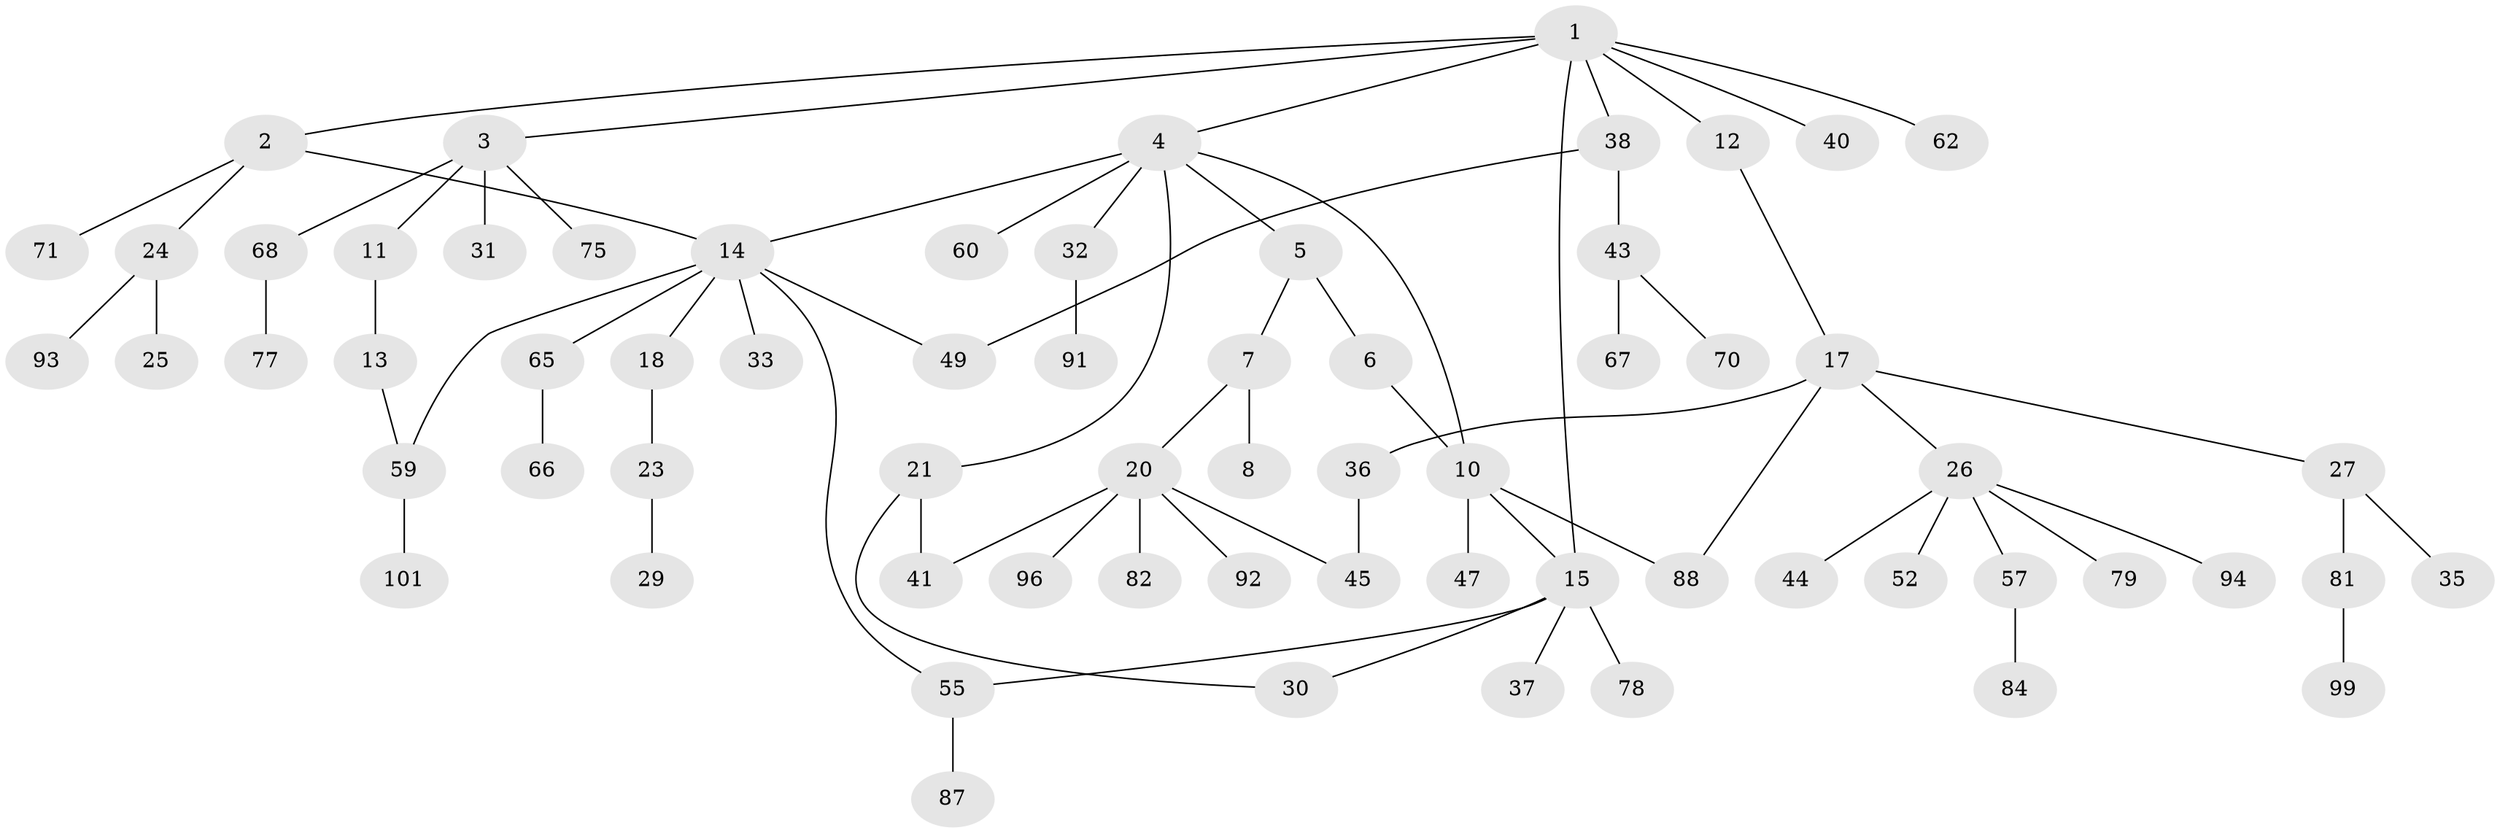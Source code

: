 // Generated by graph-tools (version 1.1) at 2025/23/03/03/25 07:23:31]
// undirected, 67 vertices, 76 edges
graph export_dot {
graph [start="1"]
  node [color=gray90,style=filled];
  1 [super="+34"];
  2 [super="+58"];
  3 [super="+28"];
  4 [super="+9"];
  5 [super="+54"];
  6 [super="+100"];
  7;
  8 [super="+16"];
  10 [super="+80"];
  11;
  12 [super="+86"];
  13 [super="+19"];
  14 [super="+51"];
  15 [super="+76"];
  17 [super="+22"];
  18 [super="+85"];
  20 [super="+42"];
  21 [super="+48"];
  23;
  24 [super="+39"];
  25 [super="+63"];
  26 [super="+46"];
  27 [super="+64"];
  29 [super="+98"];
  30;
  31 [super="+61"];
  32;
  33;
  35;
  36 [super="+50"];
  37;
  38 [super="+83"];
  40;
  41;
  43 [super="+53"];
  44;
  45 [super="+69"];
  47;
  49 [super="+89"];
  52;
  55 [super="+56"];
  57;
  59 [super="+73"];
  60;
  62 [super="+72"];
  65;
  66 [super="+74"];
  67;
  68;
  70;
  71;
  75 [super="+97"];
  77;
  78;
  79;
  81 [super="+90"];
  82;
  84 [super="+95"];
  87;
  88;
  91;
  92;
  93;
  94;
  96;
  99;
  101;
  1 -- 2;
  1 -- 3;
  1 -- 4;
  1 -- 12;
  1 -- 15;
  1 -- 38;
  1 -- 62;
  1 -- 40;
  2 -- 24;
  2 -- 71;
  2 -- 14;
  3 -- 11;
  3 -- 31;
  3 -- 68;
  3 -- 75;
  4 -- 5;
  4 -- 10;
  4 -- 21;
  4 -- 60;
  4 -- 32;
  4 -- 14;
  5 -- 6;
  5 -- 7;
  6 -- 10;
  7 -- 8;
  7 -- 20;
  10 -- 47;
  10 -- 88;
  10 -- 15 [weight=2];
  11 -- 13;
  12 -- 17;
  13 -- 59;
  14 -- 18;
  14 -- 33;
  14 -- 59;
  14 -- 65;
  14 -- 49;
  14 -- 55;
  15 -- 30;
  15 -- 37;
  15 -- 55;
  15 -- 78;
  17 -- 27;
  17 -- 88;
  17 -- 26;
  17 -- 36;
  18 -- 23;
  20 -- 82;
  20 -- 41;
  20 -- 96;
  20 -- 45;
  20 -- 92;
  21 -- 41;
  21 -- 30;
  23 -- 29;
  24 -- 25;
  24 -- 93;
  26 -- 44;
  26 -- 52;
  26 -- 57;
  26 -- 79;
  26 -- 94;
  27 -- 35;
  27 -- 81;
  32 -- 91;
  36 -- 45;
  38 -- 43;
  38 -- 49;
  43 -- 67;
  43 -- 70;
  55 -- 87;
  57 -- 84;
  59 -- 101;
  65 -- 66;
  68 -- 77;
  81 -- 99;
}
